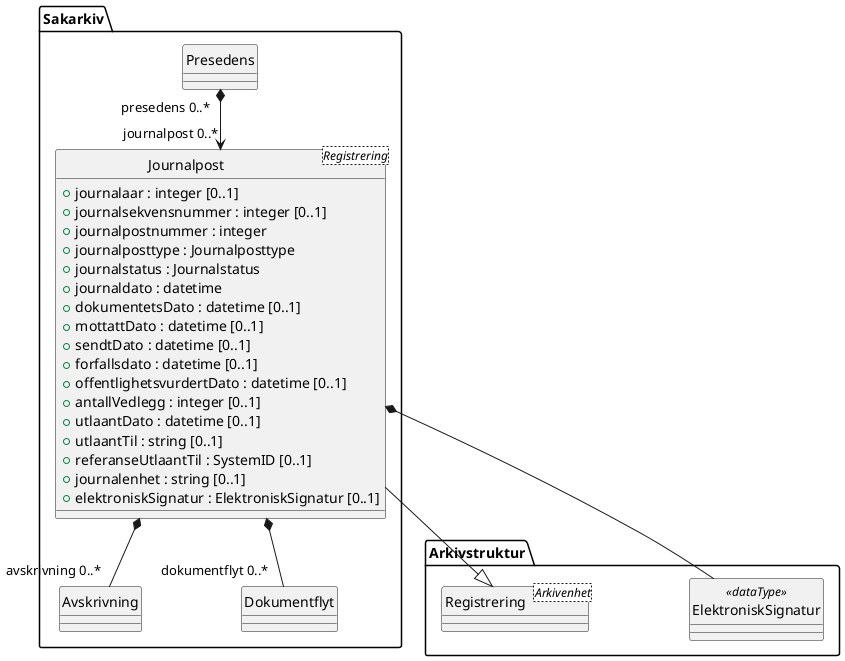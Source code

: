@startuml
skinparam nodesep 100
hide circle
class Sakarkiv.Journalpost <Registrering> {
  +journalaar : integer [0..1]
  +journalsekvensnummer : integer [0..1]
  +journalpostnummer : integer
  +journalposttype : Journalposttype
  +journalstatus : Journalstatus
  +journaldato : datetime
  +dokumentetsDato : datetime [0..1]
  +mottattDato : datetime [0..1]
  +sendtDato : datetime [0..1]
  +forfallsdato : datetime [0..1]
  +offentlighetsvurdertDato : datetime [0..1]
  +antallVedlegg : integer [0..1]
  +utlaantDato : datetime [0..1]
  +utlaantTil : string [0..1]
  +referanseUtlaantTil : SystemID [0..1]
  +journalenhet : string [0..1]
  +elektroniskSignatur : ElektroniskSignatur [0..1]
}
class Sakarkiv.Avskrivning {
}
Sakarkiv.Journalpost *-- "avskrivning 0..*" Sakarkiv.Avskrivning
class Sakarkiv.Dokumentflyt {
}
Sakarkiv.Journalpost *-- "dokumentflyt 0..*" Sakarkiv.Dokumentflyt
class Arkivstruktur.ElektroniskSignatur <<dataType>> {
}
Sakarkiv.Journalpost *-- Arkivstruktur.ElektroniskSignatur
class Sakarkiv.Presedens {
}
Sakarkiv.Presedens "presedens 0..*" *--> "journalpost 0..*" Sakarkiv.Journalpost
class Arkivstruktur.Registrering <Arkivenhet> {
}
Arkivstruktur.Registrering <|-- Sakarkiv.Journalpost
@enduml
